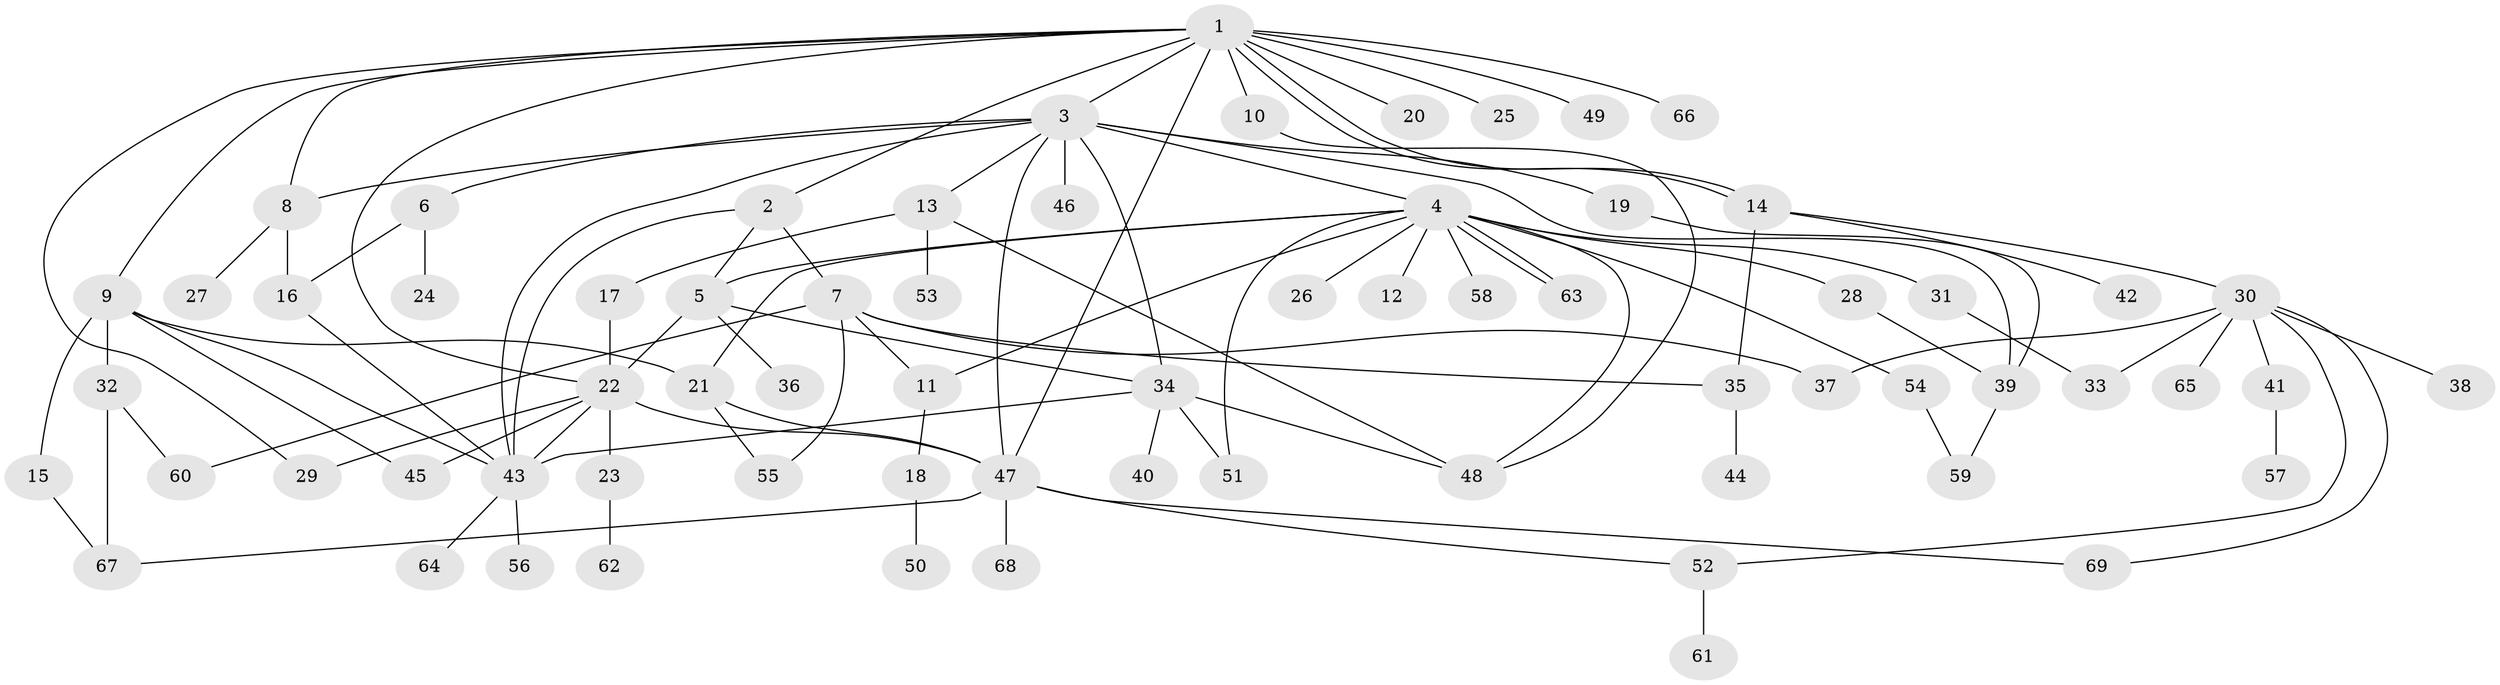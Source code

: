 // Generated by graph-tools (version 1.1) at 2025/49/03/09/25 03:49:57]
// undirected, 69 vertices, 104 edges
graph export_dot {
graph [start="1"]
  node [color=gray90,style=filled];
  1;
  2;
  3;
  4;
  5;
  6;
  7;
  8;
  9;
  10;
  11;
  12;
  13;
  14;
  15;
  16;
  17;
  18;
  19;
  20;
  21;
  22;
  23;
  24;
  25;
  26;
  27;
  28;
  29;
  30;
  31;
  32;
  33;
  34;
  35;
  36;
  37;
  38;
  39;
  40;
  41;
  42;
  43;
  44;
  45;
  46;
  47;
  48;
  49;
  50;
  51;
  52;
  53;
  54;
  55;
  56;
  57;
  58;
  59;
  60;
  61;
  62;
  63;
  64;
  65;
  66;
  67;
  68;
  69;
  1 -- 2;
  1 -- 3;
  1 -- 8;
  1 -- 9;
  1 -- 10;
  1 -- 14;
  1 -- 14;
  1 -- 20;
  1 -- 22;
  1 -- 25;
  1 -- 29;
  1 -- 47;
  1 -- 49;
  1 -- 66;
  2 -- 5;
  2 -- 7;
  2 -- 43;
  3 -- 4;
  3 -- 6;
  3 -- 8;
  3 -- 13;
  3 -- 19;
  3 -- 34;
  3 -- 39;
  3 -- 43;
  3 -- 46;
  3 -- 47;
  4 -- 5;
  4 -- 11;
  4 -- 12;
  4 -- 21;
  4 -- 26;
  4 -- 28;
  4 -- 31;
  4 -- 48;
  4 -- 51;
  4 -- 54;
  4 -- 58;
  4 -- 63;
  4 -- 63;
  5 -- 22;
  5 -- 34;
  5 -- 36;
  6 -- 16;
  6 -- 24;
  7 -- 11;
  7 -- 35;
  7 -- 37;
  7 -- 55;
  7 -- 60;
  8 -- 16;
  8 -- 27;
  9 -- 15;
  9 -- 21;
  9 -- 32;
  9 -- 43;
  9 -- 45;
  10 -- 48;
  11 -- 18;
  13 -- 17;
  13 -- 48;
  13 -- 53;
  14 -- 30;
  14 -- 35;
  14 -- 42;
  15 -- 67;
  16 -- 43;
  17 -- 22;
  18 -- 50;
  19 -- 39;
  21 -- 47;
  21 -- 55;
  22 -- 23;
  22 -- 29;
  22 -- 43;
  22 -- 45;
  22 -- 47;
  23 -- 62;
  28 -- 39;
  30 -- 33;
  30 -- 37;
  30 -- 38;
  30 -- 41;
  30 -- 52;
  30 -- 65;
  30 -- 69;
  31 -- 33;
  32 -- 60;
  32 -- 67;
  34 -- 40;
  34 -- 43;
  34 -- 48;
  34 -- 51;
  35 -- 44;
  39 -- 59;
  41 -- 57;
  43 -- 56;
  43 -- 64;
  47 -- 52;
  47 -- 67;
  47 -- 68;
  47 -- 69;
  52 -- 61;
  54 -- 59;
}

